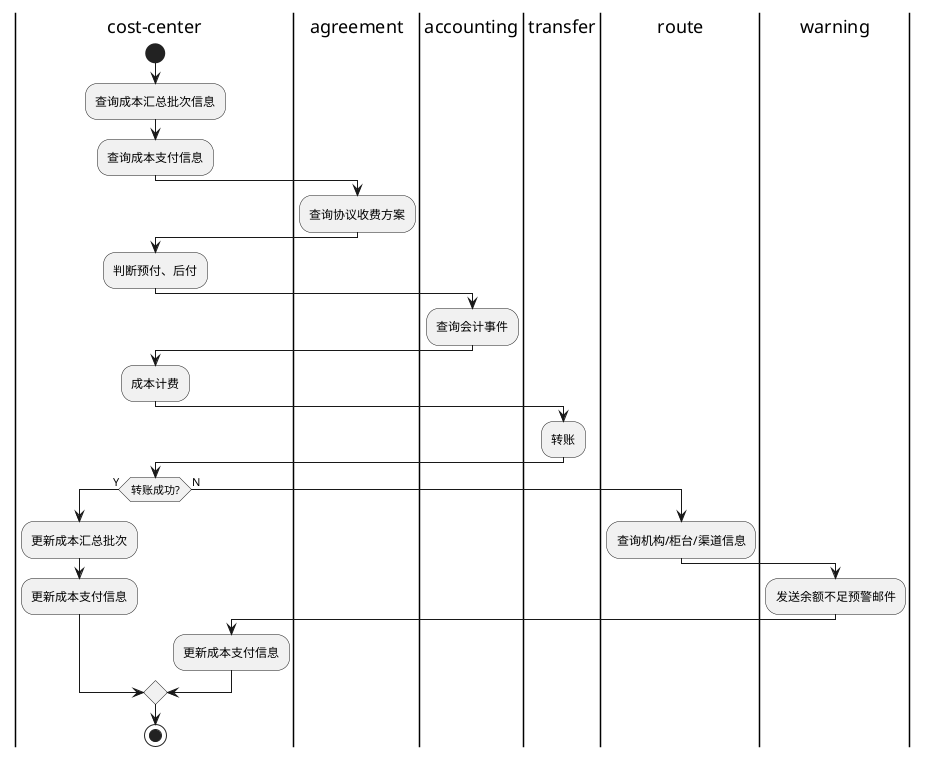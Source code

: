 
@startuml
|cost-center|
start
:查询成本汇总批次信息;
:查询成本支付信息;
|agreement|
:查询协议收费方案;
|cost-center|
:判断预付、后付;
|accounting|
:查询会计事件;
|cost-center|
:成本计费;
|transfer|
:转账;
|cost-center|
if(转账成功?) then (Y)
    :更新成本汇总批次;
    :更新成本支付信息;
else(N)
    |route|
    :查询机构/柜台/渠道信息;
    |warning|
    :发送余额不足预警邮件;
    |cost-center|
    :更新成本支付信息;
endif
stop


'输入：成本支付转账dispatch任务(批次号)
'输出：转账，并落库。
'描述：完成支付成本转账，并记录落库。若余额不足转账失败，发送邮件预警。
@enduml